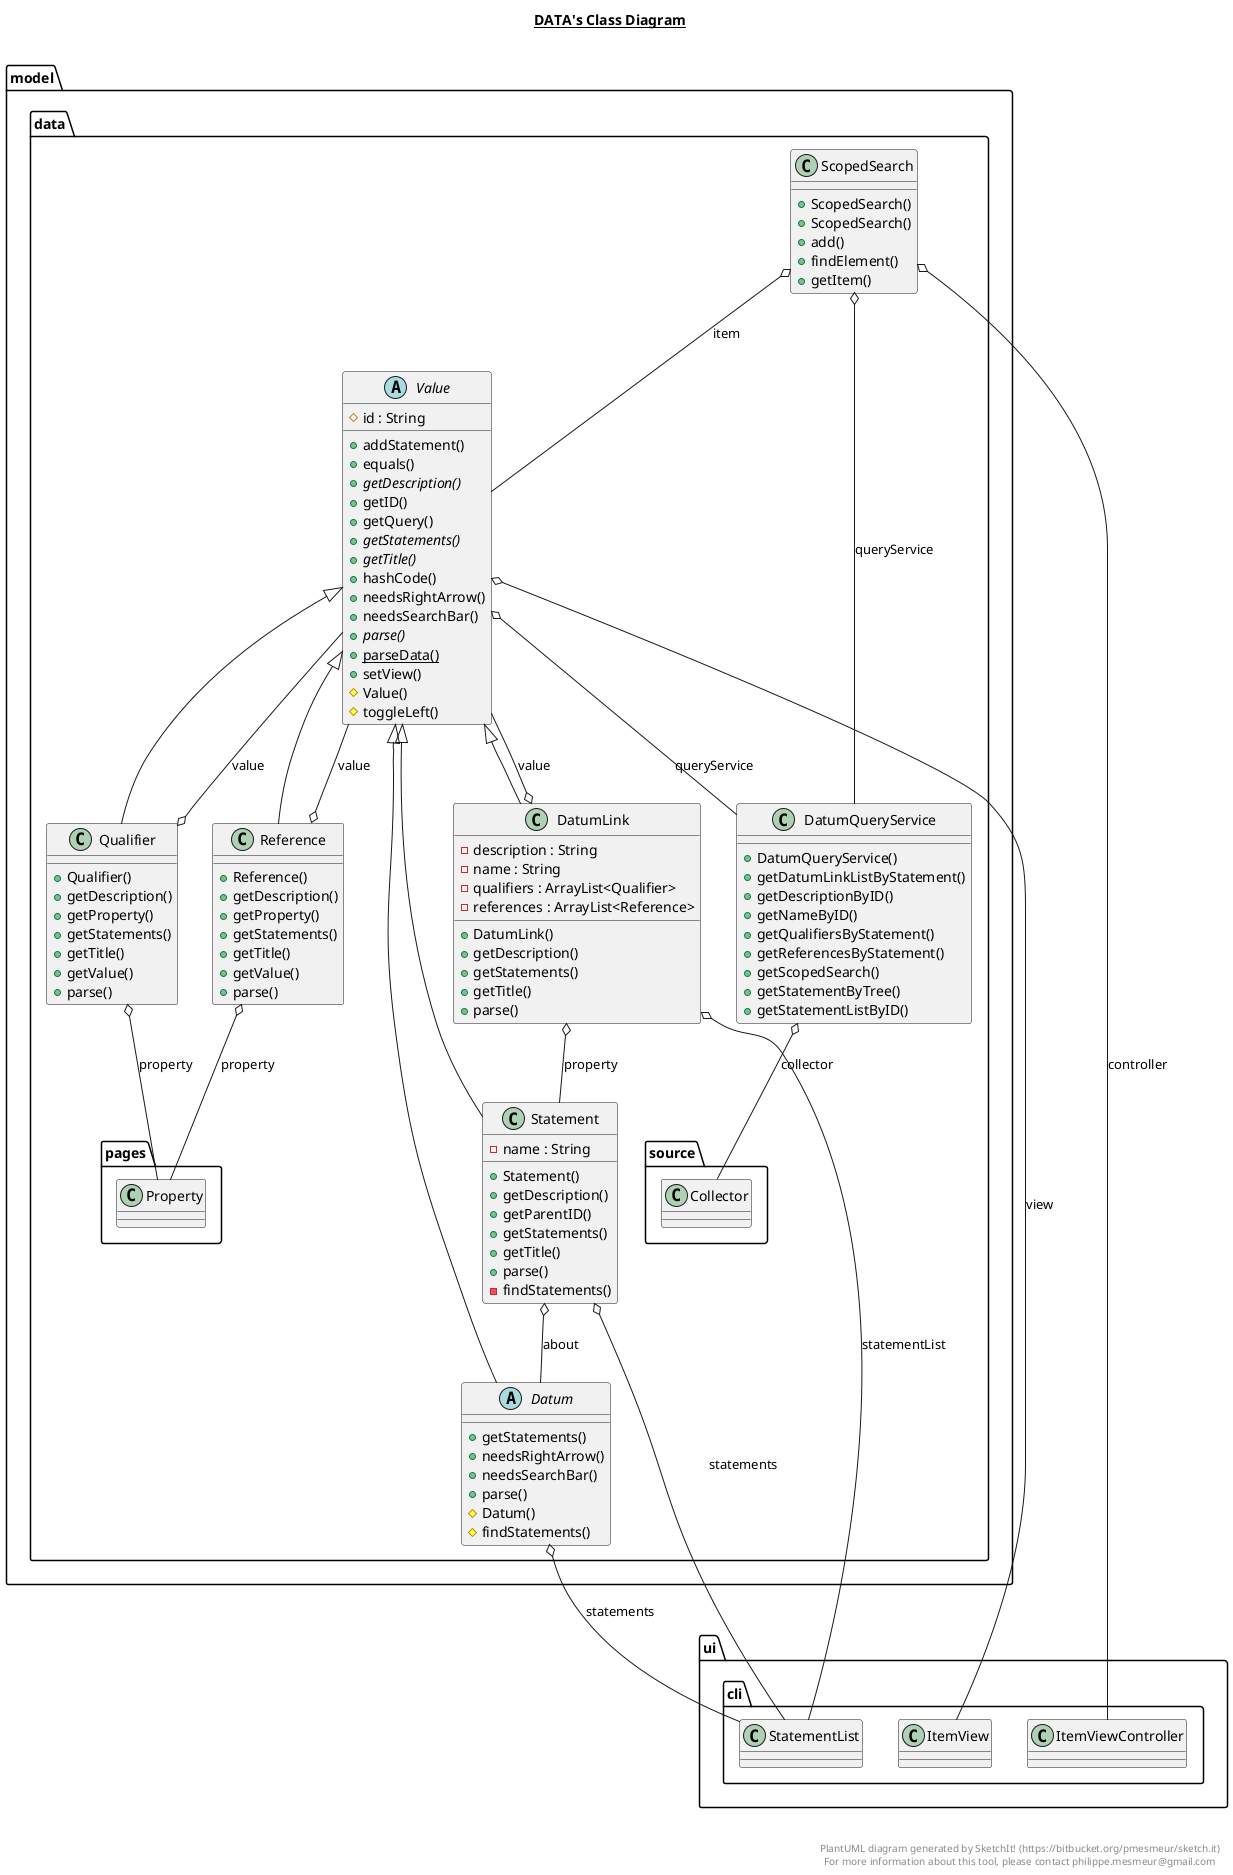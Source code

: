 @startuml

title __DATA's Class Diagram__\n

  namespace model.data {
    abstract class model.data.Datum {
        + getStatements()
        + needsRightArrow()
        + needsSearchBar()
        + parse()
        # Datum()
        # findStatements()
    }
  }
  

  namespace model.data {
    class model.data.DatumLink {
        - description : String
        - name : String
        - qualifiers : ArrayList<Qualifier>
        - references : ArrayList<Reference>
        + DatumLink()
        + getDescription()
        + getStatements()
        + getTitle()
        + parse()
    }
  }
  

  namespace model.data {
    class model.data.DatumQueryService {
        + DatumQueryService()
        + getDatumLinkListByStatement()
        + getDescriptionByID()
        + getNameByID()
        + getQualifiersByStatement()
        + getReferencesByStatement()
        + getScopedSearch()
        + getStatementByTree()
        + getStatementListByID()
    }
  }
  

  namespace model.data {
    class model.data.Qualifier {
        + Qualifier()
        + getDescription()
        + getProperty()
        + getStatements()
        + getTitle()
        + getValue()
        + parse()
    }
  }
  

  namespace model.data {
    class model.data.Reference {
        + Reference()
        + getDescription()
        + getProperty()
        + getStatements()
        + getTitle()
        + getValue()
        + parse()
    }
  }
  

  namespace model.data {
    class model.data.ScopedSearch {
        + ScopedSearch()
        + ScopedSearch()
        + add()
        + findElement()
        + getItem()
    }
  }
  

  namespace model.data {
    class model.data.Statement {
        - name : String
        + Statement()
        + getDescription()
        + getParentID()
        + getStatements()
        + getTitle()
        + parse()
        - findStatements()
    }
  }
  

  namespace model.data {
    abstract class model.data.Value {
        # id : String
        + addStatement()
        + equals()
        {abstract} + getDescription()
        + getID()
        + getQuery()
        {abstract} + getStatements()
        {abstract} + getTitle()
        + hashCode()
        + needsRightArrow()
        + needsSearchBar()
        {abstract} + parse()
        {static} + parseData()
        + setView()
        # Value()
        # toggleLeft()
    }
  }
  

  model.data.Datum -up-|> model.data.Value
  model.data.Datum o-- ui.cli.StatementList : statements
  model.data.DatumLink -up-|> model.data.Value
  model.data.DatumLink o-- model.data.Statement : property
  model.data.DatumLink o-- ui.cli.StatementList : statementList
  model.data.DatumLink o-- model.data.Value : value
  model.data.DatumQueryService o-- model.data.source.Collector : collector
  model.data.Qualifier -up-|> model.data.Value
  model.data.Qualifier o-- model.data.pages.Property : property
  model.data.Qualifier o-- model.data.Value : value
  model.data.Reference -up-|> model.data.Value
  model.data.Reference o-- model.data.pages.Property : property
  model.data.Reference o-- model.data.Value : value
  model.data.ScopedSearch o-- ui.cli.ItemViewController : controller
  model.data.ScopedSearch o-- model.data.Value : item
  model.data.ScopedSearch o-- model.data.DatumQueryService : queryService
  model.data.Statement -up-|> model.data.Value
  model.data.Statement o-- model.data.Datum : about
  model.data.Statement o-- ui.cli.StatementList : statements
  model.data.Value o-- model.data.DatumQueryService : queryService
  model.data.Value o-- ui.cli.ItemView : view


right footer


PlantUML diagram generated by SketchIt! (https://bitbucket.org/pmesmeur/sketch.it)
For more information about this tool, please contact philippe.mesmeur@gmail.com
endfooter

@enduml

